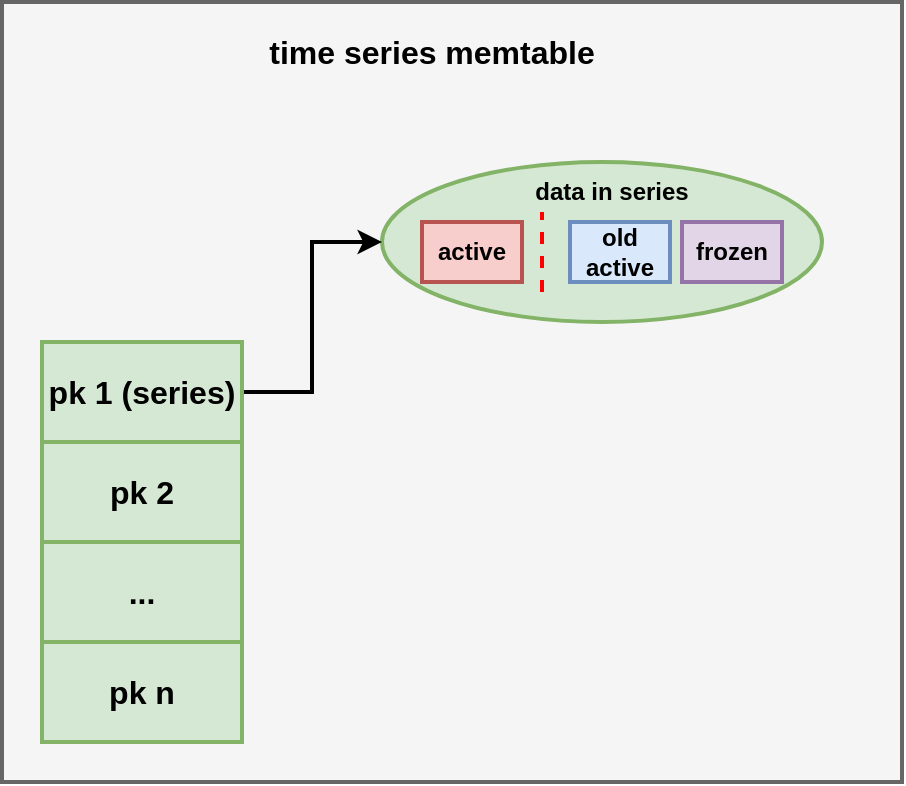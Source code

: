 <mxfile version="22.0.4" type="github">
  <diagram name="第 1 页" id="qJaP09IFYJL46MVruwZU">
    <mxGraphModel dx="1222" dy="659" grid="1" gridSize="10" guides="1" tooltips="1" connect="1" arrows="1" fold="1" page="1" pageScale="1" pageWidth="827" pageHeight="1169" math="0" shadow="0">
      <root>
        <mxCell id="0" />
        <mxCell id="1" parent="0" />
        <mxCell id="Rqkn9ibrM2QYl1OGiI2O-19" value="" style="rounded=0;whiteSpace=wrap;html=1;fontStyle=1;strokeWidth=2;fillColor=#f5f5f5;fontColor=#333333;strokeColor=#666666;" parent="1" vertex="1">
          <mxGeometry x="90" y="80" width="450" height="390" as="geometry" />
        </mxCell>
        <mxCell id="Rqkn9ibrM2QYl1OGiI2O-13" value="" style="ellipse;whiteSpace=wrap;html=1;fontStyle=1;strokeWidth=2;fillColor=#d5e8d4;strokeColor=#82b366;" parent="1" vertex="1">
          <mxGeometry x="280" y="160" width="220" height="80" as="geometry" />
        </mxCell>
        <mxCell id="Rqkn9ibrM2QYl1OGiI2O-15" style="edgeStyle=orthogonalEdgeStyle;rounded=0;orthogonalLoop=1;jettySize=auto;html=1;exitX=1;exitY=0.5;exitDx=0;exitDy=0;entryX=0;entryY=0.5;entryDx=0;entryDy=0;fontStyle=1;strokeWidth=2;" parent="1" source="Rqkn9ibrM2QYl1OGiI2O-1" target="Rqkn9ibrM2QYl1OGiI2O-13" edge="1">
          <mxGeometry relative="1" as="geometry" />
        </mxCell>
        <mxCell id="Rqkn9ibrM2QYl1OGiI2O-1" value="&lt;font style=&quot;font-size: 16px;&quot;&gt;pk 1 (series)&lt;/font&gt;" style="rounded=0;whiteSpace=wrap;html=1;fontStyle=1;strokeWidth=2;fillColor=#d5e8d4;strokeColor=#82b366;" parent="1" vertex="1">
          <mxGeometry x="110" y="250" width="100" height="50" as="geometry" />
        </mxCell>
        <mxCell id="Rqkn9ibrM2QYl1OGiI2O-3" value="&lt;font style=&quot;font-size: 16px;&quot;&gt;pk 2&lt;/font&gt;" style="rounded=0;whiteSpace=wrap;html=1;fontStyle=1;strokeWidth=2;fillColor=#d5e8d4;strokeColor=#82b366;" parent="1" vertex="1">
          <mxGeometry x="110" y="300" width="100" height="50" as="geometry" />
        </mxCell>
        <mxCell id="Rqkn9ibrM2QYl1OGiI2O-4" value="&lt;font style=&quot;font-size: 16px;&quot;&gt;...&lt;/font&gt;" style="rounded=0;whiteSpace=wrap;html=1;fontStyle=1;strokeWidth=2;fillColor=#d5e8d4;strokeColor=#82b366;" parent="1" vertex="1">
          <mxGeometry x="110" y="350" width="100" height="50" as="geometry" />
        </mxCell>
        <mxCell id="Rqkn9ibrM2QYl1OGiI2O-5" value="&lt;font style=&quot;font-size: 16px;&quot;&gt;pk n&lt;/font&gt;" style="rounded=0;whiteSpace=wrap;html=1;fontStyle=1;strokeWidth=2;fillColor=#d5e8d4;strokeColor=#82b366;" parent="1" vertex="1">
          <mxGeometry x="110" y="400" width="100" height="50" as="geometry" />
        </mxCell>
        <mxCell id="Rqkn9ibrM2QYl1OGiI2O-10" value="&lt;div&gt;old&lt;/div&gt;&lt;div&gt;active&lt;br&gt;&lt;/div&gt;" style="rounded=0;whiteSpace=wrap;html=1;fontStyle=1;strokeWidth=2;fillColor=#dae8fc;strokeColor=#6c8ebf;" parent="1" vertex="1">
          <mxGeometry x="374" y="190" width="50" height="30" as="geometry" />
        </mxCell>
        <mxCell id="Rqkn9ibrM2QYl1OGiI2O-11" value="frozen" style="rounded=0;whiteSpace=wrap;html=1;fontStyle=1;strokeWidth=2;fillColor=#e1d5e7;strokeColor=#9673a6;" parent="1" vertex="1">
          <mxGeometry x="430" y="190" width="50" height="30" as="geometry" />
        </mxCell>
        <mxCell id="Rqkn9ibrM2QYl1OGiI2O-12" value="active" style="rounded=0;whiteSpace=wrap;html=1;fontStyle=1;strokeWidth=2;fillColor=#f8cecc;strokeColor=#b85450;" parent="1" vertex="1">
          <mxGeometry x="300" y="190" width="50" height="30" as="geometry" />
        </mxCell>
        <mxCell id="Rqkn9ibrM2QYl1OGiI2O-14" value="data in series" style="text;html=1;strokeColor=none;fillColor=none;align=center;verticalAlign=middle;whiteSpace=wrap;rounded=0;fontStyle=1;strokeWidth=2;" parent="1" vertex="1">
          <mxGeometry x="350" y="160" width="90" height="30" as="geometry" />
        </mxCell>
        <mxCell id="Rqkn9ibrM2QYl1OGiI2O-17" value="" style="endArrow=none;dashed=1;html=1;rounded=0;strokeColor=#FF0000;fontStyle=1;fontSize=15;strokeWidth=2;" parent="1" edge="1">
          <mxGeometry width="50" height="50" relative="1" as="geometry">
            <mxPoint x="360" y="225" as="sourcePoint" />
            <mxPoint x="360" y="185" as="targetPoint" />
          </mxGeometry>
        </mxCell>
        <mxCell id="Rqkn9ibrM2QYl1OGiI2O-20" value="&lt;font style=&quot;font-size: 16px;&quot;&gt;time series memtable&lt;/font&gt;" style="text;html=1;strokeColor=none;fillColor=none;align=center;verticalAlign=middle;whiteSpace=wrap;rounded=0;fontStyle=1;strokeWidth=2;" parent="1" vertex="1">
          <mxGeometry x="220" y="90" width="170" height="30" as="geometry" />
        </mxCell>
      </root>
    </mxGraphModel>
  </diagram>
</mxfile>
